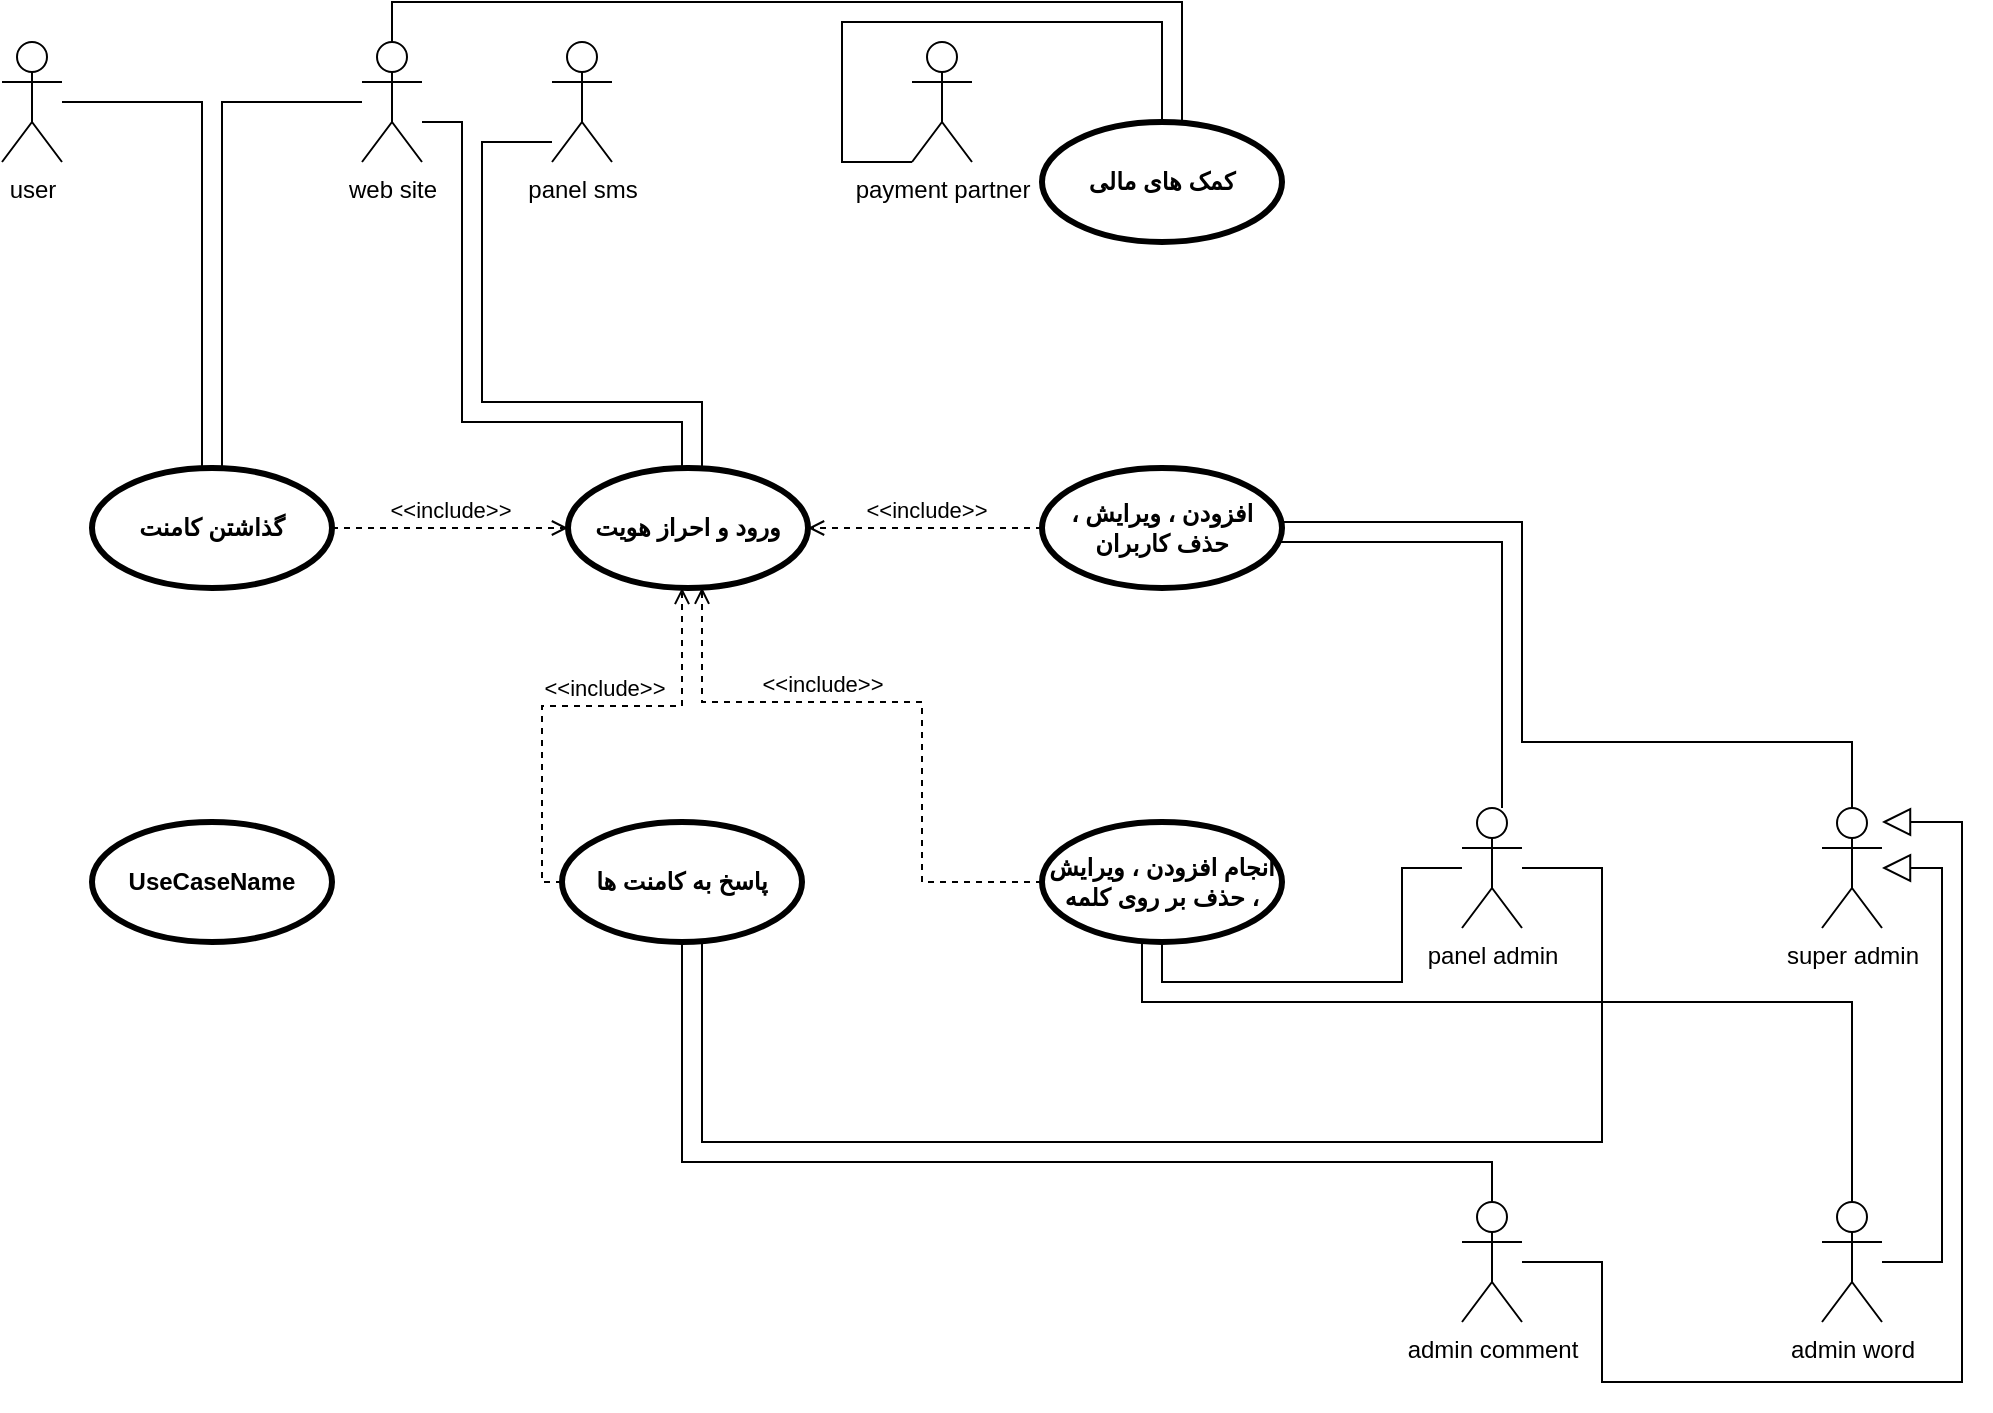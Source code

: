 <mxfile version="28.2.5">
  <diagram name="Page-1" id="w5JWDWQUN88lwYt9WqOu">
    <mxGraphModel dx="1042" dy="562" grid="1" gridSize="10" guides="1" tooltips="1" connect="1" arrows="1" fold="1" page="1" pageScale="1" pageWidth="1169" pageHeight="827" math="0" shadow="0">
      <root>
        <mxCell id="0" />
        <mxCell id="1" parent="0" />
        <mxCell id="3jmS_CszlHhy9oyfMxio-14" value="" style="group" vertex="1" connectable="0" parent="1">
          <mxGeometry x="130" y="100" width="210" height="60" as="geometry" />
        </mxCell>
        <mxCell id="3jmS_CszlHhy9oyfMxio-4" value="user" style="shape=umlActor;html=1;verticalLabelPosition=bottom;verticalAlign=top;align=center;" vertex="1" parent="3jmS_CszlHhy9oyfMxio-14">
          <mxGeometry width="30" height="60" as="geometry" />
        </mxCell>
        <mxCell id="3jmS_CszlHhy9oyfMxio-9" value="web site" style="shape=umlActor;html=1;verticalLabelPosition=bottom;verticalAlign=top;align=center;" vertex="1" parent="3jmS_CszlHhy9oyfMxio-14">
          <mxGeometry x="180" width="30" height="60" as="geometry" />
        </mxCell>
        <mxCell id="3jmS_CszlHhy9oyfMxio-15" value="" style="group" vertex="1" connectable="0" parent="1">
          <mxGeometry x="405" y="100" width="210" height="60" as="geometry" />
        </mxCell>
        <mxCell id="3jmS_CszlHhy9oyfMxio-5" value="panel sms" style="shape=umlActor;html=1;verticalLabelPosition=bottom;verticalAlign=top;align=center;" vertex="1" parent="3jmS_CszlHhy9oyfMxio-15">
          <mxGeometry width="30" height="60" as="geometry" />
        </mxCell>
        <mxCell id="3jmS_CszlHhy9oyfMxio-10" value="payment partner" style="shape=umlActor;html=1;verticalLabelPosition=bottom;verticalAlign=top;align=center;" vertex="1" parent="3jmS_CszlHhy9oyfMxio-15">
          <mxGeometry x="180" width="30" height="60" as="geometry" />
        </mxCell>
        <mxCell id="3jmS_CszlHhy9oyfMxio-16" value="" style="group" vertex="1" connectable="0" parent="1">
          <mxGeometry x="860" y="483" width="210" height="60" as="geometry" />
        </mxCell>
        <mxCell id="3jmS_CszlHhy9oyfMxio-6" value="panel admin" style="shape=umlActor;html=1;verticalLabelPosition=bottom;verticalAlign=top;align=center;" vertex="1" parent="3jmS_CszlHhy9oyfMxio-16">
          <mxGeometry width="30" height="60" as="geometry" />
        </mxCell>
        <mxCell id="3jmS_CszlHhy9oyfMxio-11" value="super admin" style="shape=umlActor;html=1;verticalLabelPosition=bottom;verticalAlign=top;align=center;" vertex="1" parent="3jmS_CszlHhy9oyfMxio-16">
          <mxGeometry x="180" width="30" height="60" as="geometry" />
        </mxCell>
        <mxCell id="3jmS_CszlHhy9oyfMxio-17" value="" style="group" vertex="1" connectable="0" parent="1">
          <mxGeometry x="860" y="680" width="210" height="60" as="geometry" />
        </mxCell>
        <mxCell id="3jmS_CszlHhy9oyfMxio-7" value="admin comment" style="shape=umlActor;html=1;verticalLabelPosition=bottom;verticalAlign=top;align=center;" vertex="1" parent="3jmS_CszlHhy9oyfMxio-17">
          <mxGeometry width="30" height="60" as="geometry" />
        </mxCell>
        <mxCell id="3jmS_CszlHhy9oyfMxio-8" value="admin word" style="shape=umlActor;html=1;verticalLabelPosition=bottom;verticalAlign=top;align=center;" vertex="1" parent="3jmS_CszlHhy9oyfMxio-17">
          <mxGeometry x="180" width="30" height="60" as="geometry" />
        </mxCell>
        <mxCell id="3jmS_CszlHhy9oyfMxio-20" value="گذاشتن کامنت" style="shape=ellipse;html=1;strokeWidth=3;fontStyle=1;whiteSpace=wrap;align=center;perimeter=ellipsePerimeter;" vertex="1" parent="1">
          <mxGeometry x="175" y="313" width="120" height="60" as="geometry" />
        </mxCell>
        <mxCell id="3jmS_CszlHhy9oyfMxio-24" value="ورود و احراز هویت" style="shape=ellipse;html=1;strokeWidth=3;fontStyle=1;whiteSpace=wrap;align=center;perimeter=ellipsePerimeter;" vertex="1" parent="1">
          <mxGeometry x="413" y="313" width="120" height="60" as="geometry" />
        </mxCell>
        <mxCell id="3jmS_CszlHhy9oyfMxio-25" value="کمک های مالی" style="shape=ellipse;html=1;strokeWidth=3;fontStyle=1;whiteSpace=wrap;align=center;perimeter=ellipsePerimeter;" vertex="1" parent="1">
          <mxGeometry x="650" y="140" width="120" height="60" as="geometry" />
        </mxCell>
        <mxCell id="3jmS_CszlHhy9oyfMxio-27" value="افزودن ، ویرایش ، حذف کاربران" style="shape=ellipse;html=1;strokeWidth=3;fontStyle=1;whiteSpace=wrap;align=center;perimeter=ellipsePerimeter;" vertex="1" parent="1">
          <mxGeometry x="650" y="313" width="120" height="60" as="geometry" />
        </mxCell>
        <mxCell id="3jmS_CszlHhy9oyfMxio-28" value="پاسخ به کامنت ها" style="shape=ellipse;html=1;strokeWidth=3;fontStyle=1;whiteSpace=wrap;align=center;perimeter=ellipsePerimeter;" vertex="1" parent="1">
          <mxGeometry x="410" y="490" width="120" height="60" as="geometry" />
        </mxCell>
        <mxCell id="3jmS_CszlHhy9oyfMxio-37" value="انجام افزودن ، ویرایش ، حذف بر روی کلمه" style="shape=ellipse;html=1;strokeWidth=3;fontStyle=1;whiteSpace=wrap;align=center;perimeter=ellipsePerimeter;" vertex="1" parent="1">
          <mxGeometry x="650" y="490" width="120" height="60" as="geometry" />
        </mxCell>
        <mxCell id="3jmS_CszlHhy9oyfMxio-40" value="UseCaseName" style="shape=ellipse;html=1;strokeWidth=3;fontStyle=1;whiteSpace=wrap;align=center;perimeter=ellipsePerimeter;" vertex="1" parent="1">
          <mxGeometry x="175" y="490" width="120" height="60" as="geometry" />
        </mxCell>
        <mxCell id="3jmS_CszlHhy9oyfMxio-41" value="" style="edgeStyle=orthogonalEdgeStyle;html=1;endArrow=none;verticalAlign=bottom;rounded=0;" edge="1" parent="1" source="3jmS_CszlHhy9oyfMxio-4" target="3jmS_CszlHhy9oyfMxio-20">
          <mxGeometry width="160" relative="1" as="geometry">
            <mxPoint x="260" y="300" as="sourcePoint" />
            <mxPoint x="420" y="300" as="targetPoint" />
            <Array as="points">
              <mxPoint x="230" y="130" />
            </Array>
          </mxGeometry>
        </mxCell>
        <mxCell id="3jmS_CszlHhy9oyfMxio-42" value="" style="edgeStyle=orthogonalEdgeStyle;html=1;endArrow=none;verticalAlign=bottom;rounded=0;" edge="1" parent="1" source="3jmS_CszlHhy9oyfMxio-9" target="3jmS_CszlHhy9oyfMxio-20">
          <mxGeometry width="160" relative="1" as="geometry">
            <mxPoint x="180" y="143.11" as="sourcePoint" />
            <mxPoint x="414" y="390.11" as="targetPoint" />
            <Array as="points">
              <mxPoint x="240" y="130" />
            </Array>
          </mxGeometry>
        </mxCell>
        <mxCell id="3jmS_CszlHhy9oyfMxio-43" value="&amp;lt;&amp;lt;include&amp;gt;&amp;gt;" style="html=1;endArrow=open;verticalAlign=bottom;dashed=1;labelBackgroundColor=none;rounded=0;" edge="1" parent="1" source="3jmS_CszlHhy9oyfMxio-20" target="3jmS_CszlHhy9oyfMxio-24">
          <mxGeometry width="160" relative="1" as="geometry">
            <mxPoint x="350" y="273" as="sourcePoint" />
            <mxPoint x="510" y="273" as="targetPoint" />
            <mxPoint as="offset" />
          </mxGeometry>
        </mxCell>
        <mxCell id="3jmS_CszlHhy9oyfMxio-44" value="" style="edgeStyle=orthogonalEdgeStyle;html=1;endArrow=none;verticalAlign=bottom;rounded=0;" edge="1" parent="1" source="3jmS_CszlHhy9oyfMxio-8" target="3jmS_CszlHhy9oyfMxio-37">
          <mxGeometry width="160" relative="1" as="geometry">
            <mxPoint x="350" y="770" as="sourcePoint" />
            <mxPoint x="510" y="770" as="targetPoint" />
            <Array as="points">
              <mxPoint x="1055" y="580" />
              <mxPoint x="700" y="580" />
            </Array>
          </mxGeometry>
        </mxCell>
        <mxCell id="3jmS_CszlHhy9oyfMxio-45" value="" style="edgeStyle=orthogonalEdgeStyle;html=1;endArrow=none;verticalAlign=bottom;rounded=0;" edge="1" parent="1" source="3jmS_CszlHhy9oyfMxio-7" target="3jmS_CszlHhy9oyfMxio-28">
          <mxGeometry width="160" relative="1" as="geometry">
            <mxPoint x="290" y="590" as="sourcePoint" />
            <mxPoint x="450" y="590" as="targetPoint" />
            <Array as="points">
              <mxPoint x="875" y="660" />
              <mxPoint x="470" y="660" />
            </Array>
          </mxGeometry>
        </mxCell>
        <mxCell id="3jmS_CszlHhy9oyfMxio-46" value="" style="edgeStyle=orthogonalEdgeStyle;html=1;endArrow=none;verticalAlign=bottom;rounded=0;" edge="1" parent="1" source="3jmS_CszlHhy9oyfMxio-6" target="3jmS_CszlHhy9oyfMxio-37">
          <mxGeometry width="160" relative="1" as="geometry">
            <mxPoint x="492.56" y="634.29" as="sourcePoint" />
            <mxPoint x="689.56" y="710.29" as="targetPoint" />
            <Array as="points">
              <mxPoint x="830" y="513" />
              <mxPoint x="830" y="570" />
              <mxPoint x="710" y="570" />
            </Array>
          </mxGeometry>
        </mxCell>
        <mxCell id="3jmS_CszlHhy9oyfMxio-47" value="" style="edgeStyle=orthogonalEdgeStyle;html=1;endArrow=none;verticalAlign=bottom;rounded=0;" edge="1" parent="1" source="3jmS_CszlHhy9oyfMxio-6" target="3jmS_CszlHhy9oyfMxio-28">
          <mxGeometry width="160" relative="1" as="geometry">
            <mxPoint x="800" y="636.72" as="sourcePoint" />
            <mxPoint x="630" y="709.72" as="targetPoint" />
            <Array as="points">
              <mxPoint x="930" y="513" />
              <mxPoint x="930" y="650" />
              <mxPoint x="480" y="650" />
            </Array>
          </mxGeometry>
        </mxCell>
        <mxCell id="3jmS_CszlHhy9oyfMxio-48" value="" style="edgeStyle=orthogonalEdgeStyle;html=1;endArrow=none;verticalAlign=bottom;rounded=0;" edge="1" parent="1" source="3jmS_CszlHhy9oyfMxio-6" target="3jmS_CszlHhy9oyfMxio-27">
          <mxGeometry width="160" relative="1" as="geometry">
            <mxPoint x="820" y="690" as="sourcePoint" />
            <mxPoint x="645.09" y="610.34" as="targetPoint" />
            <Array as="points">
              <mxPoint x="880" y="350" />
            </Array>
          </mxGeometry>
        </mxCell>
        <mxCell id="3jmS_CszlHhy9oyfMxio-49" value="" style="edgeStyle=orthogonalEdgeStyle;html=1;endArrow=none;verticalAlign=bottom;rounded=0;" edge="1" parent="1" source="3jmS_CszlHhy9oyfMxio-11" target="3jmS_CszlHhy9oyfMxio-27">
          <mxGeometry width="160" relative="1" as="geometry">
            <mxPoint x="817.15" y="625" as="sourcePoint" />
            <mxPoint x="645.15" y="540" as="targetPoint" />
            <Array as="points">
              <mxPoint x="1055" y="450" />
              <mxPoint x="890" y="450" />
              <mxPoint x="890" y="340" />
            </Array>
          </mxGeometry>
        </mxCell>
        <mxCell id="3jmS_CszlHhy9oyfMxio-50" value="" style="html=1;endArrow=block;endFill=0;endSize=12;verticalAlign=bottom;rounded=0;edgeStyle=orthogonalEdgeStyle;" edge="1" parent="1" source="3jmS_CszlHhy9oyfMxio-8" target="3jmS_CszlHhy9oyfMxio-11">
          <mxGeometry width="160" relative="1" as="geometry">
            <mxPoint x="170" y="730" as="sourcePoint" />
            <mxPoint x="330" y="730" as="targetPoint" />
            <Array as="points">
              <mxPoint x="1100" y="710.0" />
              <mxPoint x="1100" y="513" />
            </Array>
          </mxGeometry>
        </mxCell>
        <mxCell id="3jmS_CszlHhy9oyfMxio-51" value="" style="html=1;endArrow=block;endFill=0;endSize=12;verticalAlign=bottom;rounded=0;edgeStyle=orthogonalEdgeStyle;" edge="1" parent="1" source="3jmS_CszlHhy9oyfMxio-7" target="3jmS_CszlHhy9oyfMxio-11">
          <mxGeometry width="160" relative="1" as="geometry">
            <mxPoint x="160" y="653.793" as="sourcePoint" />
            <mxPoint x="960" y="730" as="targetPoint" />
            <Array as="points">
              <mxPoint x="930" y="710" />
              <mxPoint x="930" y="770" />
              <mxPoint x="1110" y="770" />
              <mxPoint x="1110" y="490" />
            </Array>
          </mxGeometry>
        </mxCell>
        <mxCell id="3jmS_CszlHhy9oyfMxio-54" value="&amp;lt;&amp;lt;include&amp;gt;&amp;gt;" style="html=1;endArrow=open;verticalAlign=bottom;dashed=1;labelBackgroundColor=none;rounded=0;edgeStyle=orthogonalEdgeStyle;" edge="1" parent="1" source="3jmS_CszlHhy9oyfMxio-28" target="3jmS_CszlHhy9oyfMxio-24">
          <mxGeometry x="0.136" width="160" relative="1" as="geometry">
            <mxPoint x="420" y="442.66" as="sourcePoint" />
            <mxPoint x="495" y="442.66" as="targetPoint" />
            <Array as="points">
              <mxPoint x="400" y="520" />
              <mxPoint x="400" y="432" />
              <mxPoint x="470" y="432" />
            </Array>
            <mxPoint as="offset" />
          </mxGeometry>
        </mxCell>
        <mxCell id="3jmS_CszlHhy9oyfMxio-55" value="&amp;lt;&amp;lt;include&amp;gt;&amp;gt;" style="html=1;endArrow=open;verticalAlign=bottom;dashed=1;labelBackgroundColor=none;rounded=0;edgeStyle=orthogonalEdgeStyle;elbow=vertical;" edge="1" parent="1" source="3jmS_CszlHhy9oyfMxio-37" target="3jmS_CszlHhy9oyfMxio-24">
          <mxGeometry x="0.26" width="160" relative="1" as="geometry">
            <mxPoint x="730" y="490" as="sourcePoint" />
            <mxPoint x="490" y="373" as="targetPoint" />
            <Array as="points">
              <mxPoint x="590" y="520" />
              <mxPoint x="590" y="430" />
              <mxPoint x="480" y="430" />
            </Array>
            <mxPoint as="offset" />
          </mxGeometry>
        </mxCell>
        <mxCell id="3jmS_CszlHhy9oyfMxio-56" value="&amp;lt;&amp;lt;include&amp;gt;&amp;gt;" style="html=1;endArrow=open;verticalAlign=bottom;dashed=1;labelBackgroundColor=none;rounded=0;" edge="1" parent="1" source="3jmS_CszlHhy9oyfMxio-27" target="3jmS_CszlHhy9oyfMxio-24">
          <mxGeometry width="160" relative="1" as="geometry">
            <mxPoint x="625.46" y="398.62" as="sourcePoint" />
            <mxPoint x="585.46" y="352.62" as="targetPoint" />
            <mxPoint as="offset" />
          </mxGeometry>
        </mxCell>
        <mxCell id="3jmS_CszlHhy9oyfMxio-58" value="" style="edgeStyle=orthogonalEdgeStyle;html=1;endArrow=none;verticalAlign=bottom;rounded=0;" edge="1" parent="1" source="3jmS_CszlHhy9oyfMxio-9" target="3jmS_CszlHhy9oyfMxio-24">
          <mxGeometry width="160" relative="1" as="geometry">
            <mxPoint x="340" y="140" as="sourcePoint" />
            <mxPoint x="270" y="323" as="targetPoint" />
            <Array as="points">
              <mxPoint x="360" y="140" />
              <mxPoint x="360" y="290" />
              <mxPoint x="470" y="290" />
            </Array>
          </mxGeometry>
        </mxCell>
        <mxCell id="3jmS_CszlHhy9oyfMxio-59" value="" style="edgeStyle=orthogonalEdgeStyle;html=1;endArrow=none;verticalAlign=bottom;rounded=0;" edge="1" parent="1" source="3jmS_CszlHhy9oyfMxio-5" target="3jmS_CszlHhy9oyfMxio-24">
          <mxGeometry width="160" relative="1" as="geometry">
            <mxPoint x="360" y="150" as="sourcePoint" />
            <mxPoint x="493" y="323" as="targetPoint" />
            <Array as="points">
              <mxPoint x="370" y="150" />
              <mxPoint x="370" y="280" />
              <mxPoint x="480" y="280" />
            </Array>
          </mxGeometry>
        </mxCell>
        <mxCell id="3jmS_CszlHhy9oyfMxio-60" value="" style="edgeStyle=orthogonalEdgeStyle;html=1;endArrow=none;verticalAlign=bottom;rounded=0;" edge="1" parent="1" source="3jmS_CszlHhy9oyfMxio-10" target="3jmS_CszlHhy9oyfMxio-25">
          <mxGeometry width="160" relative="1" as="geometry">
            <mxPoint x="540" y="120" as="sourcePoint" />
            <mxPoint x="605" y="323" as="targetPoint" />
            <Array as="points">
              <mxPoint x="550" y="160" />
              <mxPoint x="550" y="90" />
              <mxPoint x="710" y="90" />
            </Array>
          </mxGeometry>
        </mxCell>
        <mxCell id="3jmS_CszlHhy9oyfMxio-61" value="" style="edgeStyle=orthogonalEdgeStyle;html=1;endArrow=none;verticalAlign=bottom;rounded=0;" edge="1" parent="1" source="3jmS_CszlHhy9oyfMxio-9" target="3jmS_CszlHhy9oyfMxio-25">
          <mxGeometry width="160" relative="1" as="geometry">
            <mxPoint x="465" y="150" as="sourcePoint" />
            <mxPoint x="598" y="323" as="targetPoint" />
            <Array as="points">
              <mxPoint x="325" y="80" />
              <mxPoint x="720" y="80" />
            </Array>
          </mxGeometry>
        </mxCell>
      </root>
    </mxGraphModel>
  </diagram>
</mxfile>
